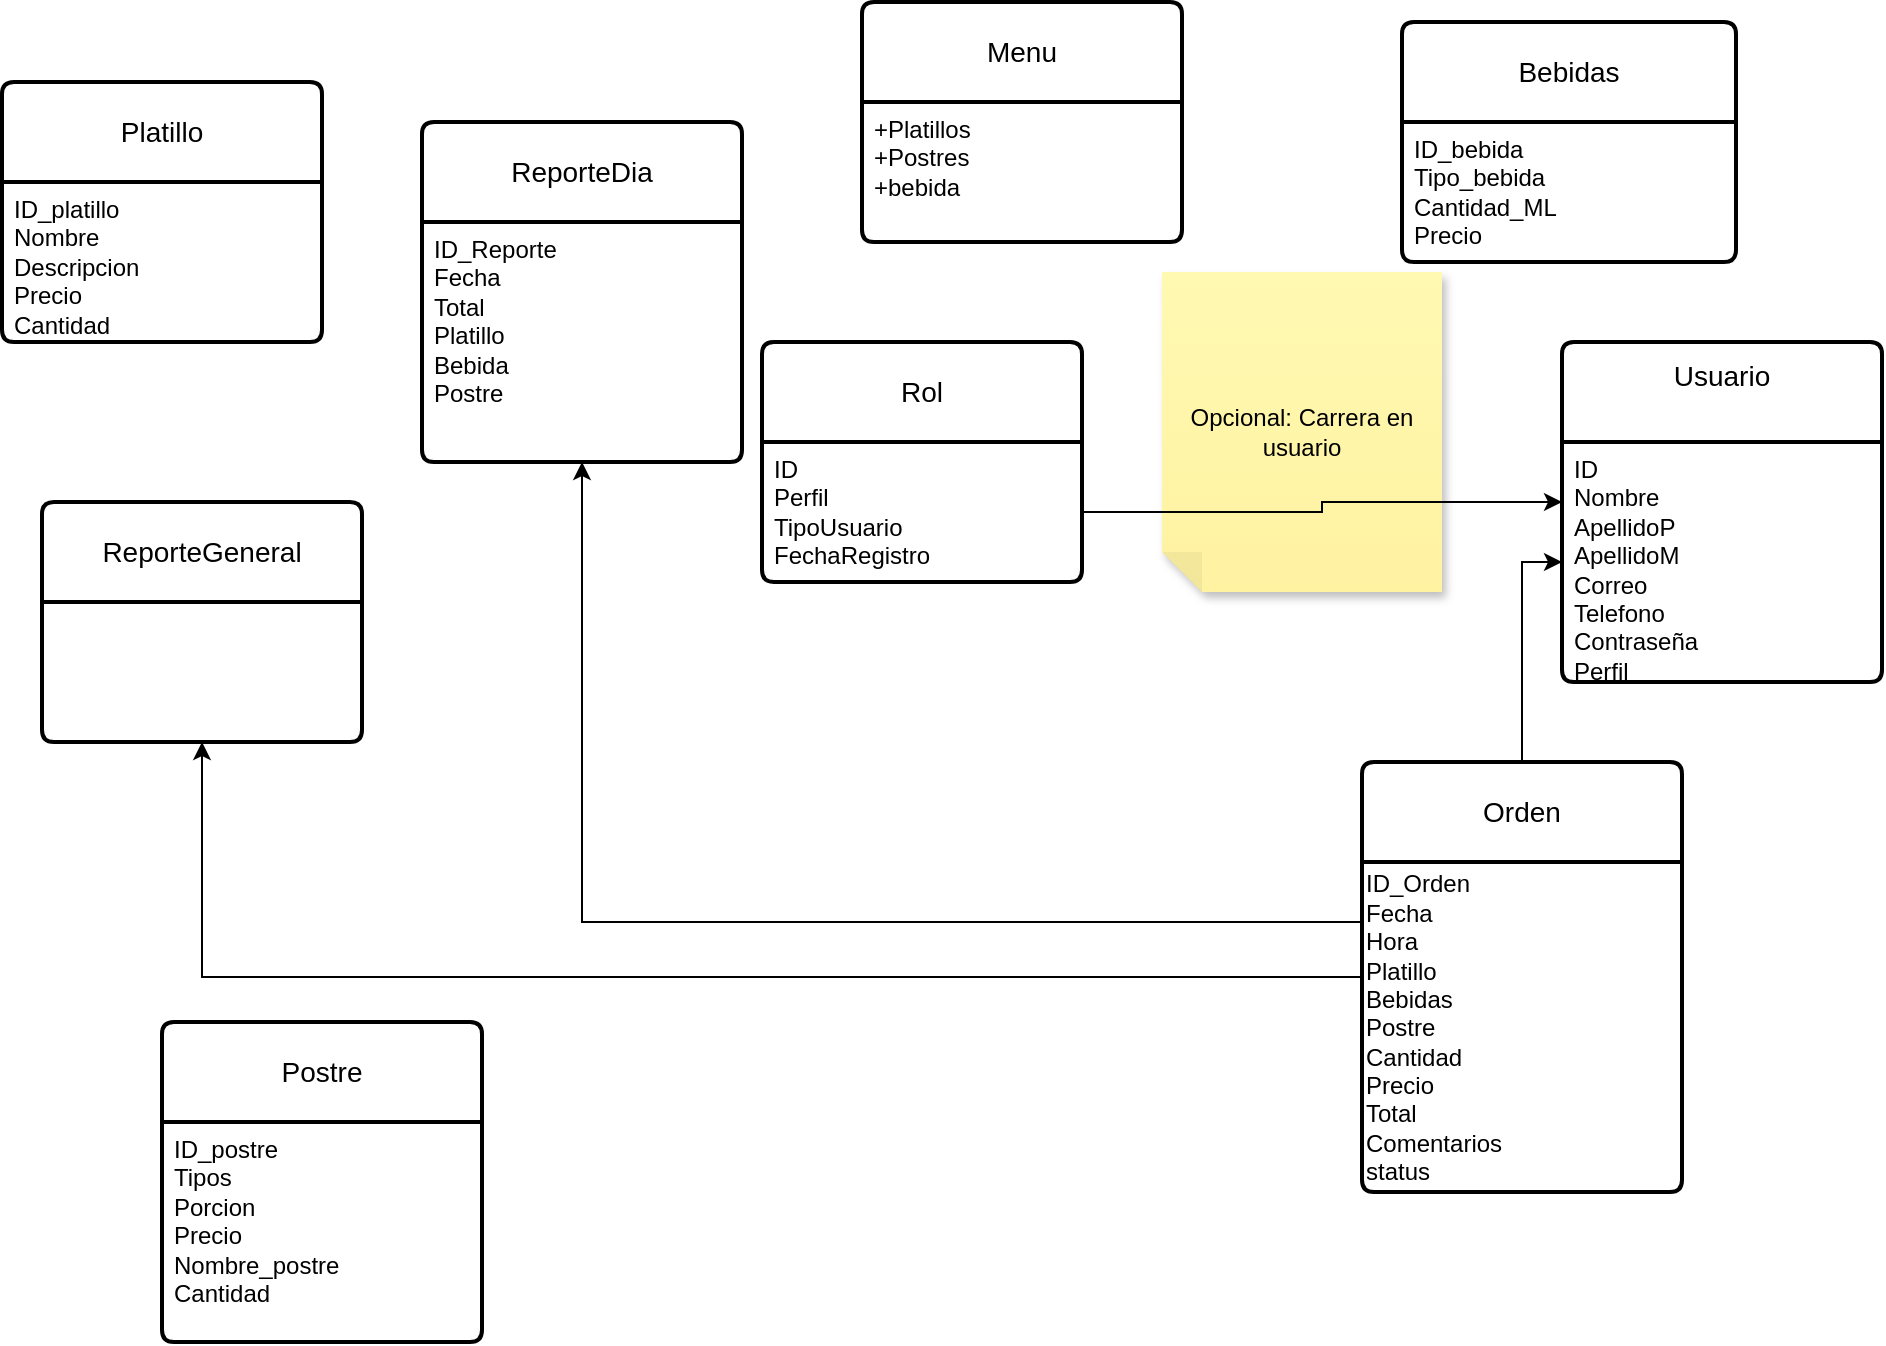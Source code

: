 <mxfile version="26.2.9">
  <diagram name="Página-1" id="V-V55-iJyu9lPwuccyi-">
    <mxGraphModel dx="1821" dy="535" grid="1" gridSize="10" guides="1" tooltips="1" connect="1" arrows="1" fold="1" page="1" pageScale="1" pageWidth="827" pageHeight="1169" math="0" shadow="0">
      <root>
        <mxCell id="0" />
        <mxCell id="1" parent="0" />
        <mxCell id="7O-z4zuoo0SqcSkAvMZf-5" value="Rol" style="swimlane;childLayout=stackLayout;horizontal=1;startSize=50;horizontalStack=0;rounded=1;fontSize=14;fontStyle=0;strokeWidth=2;resizeParent=0;resizeLast=1;shadow=0;dashed=0;align=center;arcSize=4;whiteSpace=wrap;html=1;" parent="1" vertex="1">
          <mxGeometry x="340" y="210" width="160" height="120" as="geometry" />
        </mxCell>
        <mxCell id="7O-z4zuoo0SqcSkAvMZf-6" value="ID&lt;div&gt;Perfil&lt;/div&gt;&lt;div&gt;TipoUsuario&lt;/div&gt;&lt;div&gt;FechaRegistro&lt;/div&gt;" style="align=left;strokeColor=none;fillColor=none;spacingLeft=4;spacingRight=4;fontSize=12;verticalAlign=top;resizable=0;rotatable=0;part=1;html=1;whiteSpace=wrap;" parent="7O-z4zuoo0SqcSkAvMZf-5" vertex="1">
          <mxGeometry y="50" width="160" height="70" as="geometry" />
        </mxCell>
        <mxCell id="7O-z4zuoo0SqcSkAvMZf-7" value="Usuario&lt;div&gt;&lt;br&gt;&lt;/div&gt;" style="swimlane;childLayout=stackLayout;horizontal=1;startSize=50;horizontalStack=0;rounded=1;fontSize=14;fontStyle=0;strokeWidth=2;resizeParent=0;resizeLast=1;shadow=0;dashed=0;align=center;arcSize=4;whiteSpace=wrap;html=1;" parent="1" vertex="1">
          <mxGeometry x="740" y="210" width="160" height="170" as="geometry" />
        </mxCell>
        <mxCell id="7O-z4zuoo0SqcSkAvMZf-8" value="ID&lt;div&gt;Nombre&lt;/div&gt;&lt;div&gt;ApellidoP&lt;/div&gt;&lt;div&gt;ApellidoM&lt;/div&gt;&lt;div&gt;Correo&lt;/div&gt;&lt;div&gt;Telefono&lt;/div&gt;&lt;div&gt;Contraseña&lt;/div&gt;&lt;div&gt;Perfil&lt;/div&gt;&lt;div&gt;&lt;br&gt;&lt;/div&gt;" style="align=left;strokeColor=none;fillColor=none;spacingLeft=4;spacingRight=4;fontSize=12;verticalAlign=top;resizable=0;rotatable=0;part=1;html=1;whiteSpace=wrap;" parent="7O-z4zuoo0SqcSkAvMZf-7" vertex="1">
          <mxGeometry y="50" width="160" height="120" as="geometry" />
        </mxCell>
        <mxCell id="7O-z4zuoo0SqcSkAvMZf-10" value="&lt;div&gt;Menu&lt;/div&gt;" style="swimlane;childLayout=stackLayout;horizontal=1;startSize=50;horizontalStack=0;rounded=1;fontSize=14;fontStyle=0;strokeWidth=2;resizeParent=0;resizeLast=1;shadow=0;dashed=0;align=center;arcSize=4;whiteSpace=wrap;html=1;" parent="1" vertex="1">
          <mxGeometry x="390" y="40" width="160" height="120" as="geometry" />
        </mxCell>
        <mxCell id="7O-z4zuoo0SqcSkAvMZf-11" value="+Platillos&lt;br&gt;+Postres&amp;nbsp;&lt;br&gt;+bebida" style="align=left;strokeColor=none;fillColor=none;spacingLeft=4;spacingRight=4;fontSize=12;verticalAlign=top;resizable=0;rotatable=0;part=1;html=1;whiteSpace=wrap;" parent="7O-z4zuoo0SqcSkAvMZf-10" vertex="1">
          <mxGeometry y="50" width="160" height="70" as="geometry" />
        </mxCell>
        <mxCell id="7O-z4zuoo0SqcSkAvMZf-12" value="&lt;div&gt;ReporteDia&lt;/div&gt;" style="swimlane;childLayout=stackLayout;horizontal=1;startSize=50;horizontalStack=0;rounded=1;fontSize=14;fontStyle=0;strokeWidth=2;resizeParent=0;resizeLast=1;shadow=0;dashed=0;align=center;arcSize=4;whiteSpace=wrap;html=1;" parent="1" vertex="1">
          <mxGeometry x="170" y="100" width="160" height="170" as="geometry" />
        </mxCell>
        <mxCell id="7O-z4zuoo0SqcSkAvMZf-13" value="ID_Reporte&lt;div&gt;Fecha&lt;/div&gt;&lt;div&gt;Total&lt;/div&gt;&lt;div&gt;Platillo&lt;/div&gt;&lt;div&gt;Bebida&lt;/div&gt;&lt;div&gt;Postre&lt;/div&gt;" style="align=left;strokeColor=none;fillColor=none;spacingLeft=4;spacingRight=4;fontSize=12;verticalAlign=top;resizable=0;rotatable=0;part=1;html=1;whiteSpace=wrap;" parent="7O-z4zuoo0SqcSkAvMZf-12" vertex="1">
          <mxGeometry y="50" width="160" height="120" as="geometry" />
        </mxCell>
        <mxCell id="7O-z4zuoo0SqcSkAvMZf-14" value="&lt;div&gt;ReporteGeneral&lt;/div&gt;" style="swimlane;childLayout=stackLayout;horizontal=1;startSize=50;horizontalStack=0;rounded=1;fontSize=14;fontStyle=0;strokeWidth=2;resizeParent=0;resizeLast=1;shadow=0;dashed=0;align=center;arcSize=4;whiteSpace=wrap;html=1;" parent="1" vertex="1">
          <mxGeometry x="-20" y="290" width="160" height="120" as="geometry" />
        </mxCell>
        <mxCell id="z4x9iwLQfdPULZzErYXz-1" style="edgeStyle=orthogonalEdgeStyle;rounded=0;orthogonalLoop=1;jettySize=auto;html=1;entryX=0.5;entryY=1;entryDx=0;entryDy=0;" edge="1" parent="1" source="7O-z4zuoo0SqcSkAvMZf-18" target="7O-z4zuoo0SqcSkAvMZf-14">
          <mxGeometry relative="1" as="geometry">
            <mxPoint x="160" y="357.5" as="targetPoint" />
          </mxGeometry>
        </mxCell>
        <mxCell id="z4x9iwLQfdPULZzErYXz-2" style="edgeStyle=orthogonalEdgeStyle;rounded=0;orthogonalLoop=1;jettySize=auto;html=1;entryX=0;entryY=0.5;entryDx=0;entryDy=0;" edge="1" parent="1" source="7O-z4zuoo0SqcSkAvMZf-18" target="7O-z4zuoo0SqcSkAvMZf-8">
          <mxGeometry relative="1" as="geometry" />
        </mxCell>
        <mxCell id="z4x9iwLQfdPULZzErYXz-3" style="edgeStyle=orthogonalEdgeStyle;rounded=0;orthogonalLoop=1;jettySize=auto;html=1;entryX=0.5;entryY=1;entryDx=0;entryDy=0;" edge="1" parent="1" source="7O-z4zuoo0SqcSkAvMZf-18" target="7O-z4zuoo0SqcSkAvMZf-13">
          <mxGeometry relative="1" as="geometry">
            <Array as="points">
              <mxPoint x="250" y="500" />
            </Array>
          </mxGeometry>
        </mxCell>
        <mxCell id="7O-z4zuoo0SqcSkAvMZf-18" value="&lt;div&gt;Orden&lt;/div&gt;" style="swimlane;childLayout=stackLayout;horizontal=1;startSize=50;horizontalStack=0;rounded=1;fontSize=14;fontStyle=0;strokeWidth=2;resizeParent=0;resizeLast=1;shadow=0;dashed=0;align=center;arcSize=4;whiteSpace=wrap;html=1;" parent="1" vertex="1">
          <mxGeometry x="640" y="420" width="160" height="215" as="geometry">
            <mxRectangle x="640" y="420" width="80" height="50" as="alternateBounds" />
          </mxGeometry>
        </mxCell>
        <mxCell id="7O-z4zuoo0SqcSkAvMZf-35" value="ID_Orden&lt;div&gt;Fecha&lt;/div&gt;&lt;div&gt;Hora&lt;/div&gt;&lt;div&gt;Platillo&lt;/div&gt;&lt;div&gt;Bebidas&lt;/div&gt;&lt;div&gt;Postre&lt;/div&gt;&lt;div&gt;Cantidad&lt;/div&gt;&lt;div&gt;Precio&lt;/div&gt;&lt;div&gt;Total&lt;/div&gt;&lt;div&gt;Comentarios&lt;/div&gt;&lt;div&gt;status&lt;/div&gt;" style="text;html=1;align=left;verticalAlign=middle;resizable=0;points=[];autosize=1;strokeColor=none;fillColor=none;" parent="7O-z4zuoo0SqcSkAvMZf-18" vertex="1">
          <mxGeometry y="50" width="160" height="165" as="geometry" />
        </mxCell>
        <mxCell id="7O-z4zuoo0SqcSkAvMZf-20" value="&lt;div&gt;Postre&lt;/div&gt;" style="swimlane;childLayout=stackLayout;horizontal=1;startSize=50;horizontalStack=0;rounded=1;fontSize=14;fontStyle=0;strokeWidth=2;resizeParent=0;resizeLast=1;shadow=0;dashed=0;align=center;arcSize=4;whiteSpace=wrap;html=1;" parent="1" vertex="1">
          <mxGeometry x="40" y="550" width="160" height="160" as="geometry" />
        </mxCell>
        <mxCell id="7O-z4zuoo0SqcSkAvMZf-21" value="ID_postre&lt;div&gt;Tipos&lt;/div&gt;&lt;div&gt;Porcion&lt;/div&gt;&lt;div&gt;Precio&lt;/div&gt;&lt;div&gt;Nombre_postre&lt;/div&gt;&lt;div&gt;Cantidad&lt;/div&gt;" style="align=left;strokeColor=none;fillColor=none;spacingLeft=4;spacingRight=4;fontSize=12;verticalAlign=top;resizable=0;rotatable=0;part=1;html=1;whiteSpace=wrap;" parent="7O-z4zuoo0SqcSkAvMZf-20" vertex="1">
          <mxGeometry y="50" width="160" height="110" as="geometry" />
        </mxCell>
        <mxCell id="7O-z4zuoo0SqcSkAvMZf-22" value="Platillo" style="swimlane;childLayout=stackLayout;horizontal=1;startSize=50;horizontalStack=0;rounded=1;fontSize=14;fontStyle=0;strokeWidth=2;resizeParent=0;resizeLast=1;shadow=0;dashed=0;align=center;arcSize=4;whiteSpace=wrap;html=1;" parent="1" vertex="1">
          <mxGeometry x="-40" y="80" width="160" height="130" as="geometry" />
        </mxCell>
        <mxCell id="7O-z4zuoo0SqcSkAvMZf-23" value="ID_platillo&lt;div&gt;Nombre&lt;/div&gt;&lt;div&gt;Descripcion&lt;/div&gt;&lt;div&gt;Precio&lt;/div&gt;&lt;div&gt;Cantidad&lt;/div&gt;" style="align=left;strokeColor=none;fillColor=none;spacingLeft=4;spacingRight=4;fontSize=12;verticalAlign=top;resizable=0;rotatable=0;part=1;html=1;whiteSpace=wrap;" parent="7O-z4zuoo0SqcSkAvMZf-22" vertex="1">
          <mxGeometry y="50" width="160" height="80" as="geometry" />
        </mxCell>
        <mxCell id="7O-z4zuoo0SqcSkAvMZf-24" value="Bebidas" style="swimlane;childLayout=stackLayout;horizontal=1;startSize=50;horizontalStack=0;rounded=1;fontSize=14;fontStyle=0;strokeWidth=2;resizeParent=0;resizeLast=1;shadow=0;dashed=0;align=center;arcSize=4;whiteSpace=wrap;html=1;" parent="1" vertex="1">
          <mxGeometry x="660" y="50" width="167" height="120" as="geometry" />
        </mxCell>
        <mxCell id="7O-z4zuoo0SqcSkAvMZf-25" value="ID_bebida&lt;div&gt;Tipo_bebida&lt;/div&gt;&lt;div&gt;Cantidad_ML&lt;/div&gt;&lt;div&gt;Precio&lt;/div&gt;&lt;div&gt;&lt;br&gt;&lt;/div&gt;" style="align=left;strokeColor=none;fillColor=none;spacingLeft=4;spacingRight=4;fontSize=12;verticalAlign=top;resizable=0;rotatable=0;part=1;html=1;whiteSpace=wrap;" parent="7O-z4zuoo0SqcSkAvMZf-24" vertex="1">
          <mxGeometry y="50" width="167" height="70" as="geometry" />
        </mxCell>
        <mxCell id="7O-z4zuoo0SqcSkAvMZf-33" value="Opcional: Carrera en usuario" style="shape=note;whiteSpace=wrap;html=1;backgroundOutline=1;fontColor=#000000;darkOpacity=0.05;fillColor=#FFF9B2;strokeColor=none;fillStyle=solid;direction=west;gradientDirection=north;gradientColor=#FFF2A1;shadow=1;size=20;pointerEvents=1;" parent="1" vertex="1">
          <mxGeometry x="540" y="175" width="140" height="160" as="geometry" />
        </mxCell>
        <mxCell id="z4x9iwLQfdPULZzErYXz-4" style="edgeStyle=orthogonalEdgeStyle;rounded=0;orthogonalLoop=1;jettySize=auto;html=1;entryX=0;entryY=0.25;entryDx=0;entryDy=0;" edge="1" parent="1" source="7O-z4zuoo0SqcSkAvMZf-6" target="7O-z4zuoo0SqcSkAvMZf-8">
          <mxGeometry relative="1" as="geometry" />
        </mxCell>
      </root>
    </mxGraphModel>
  </diagram>
</mxfile>
